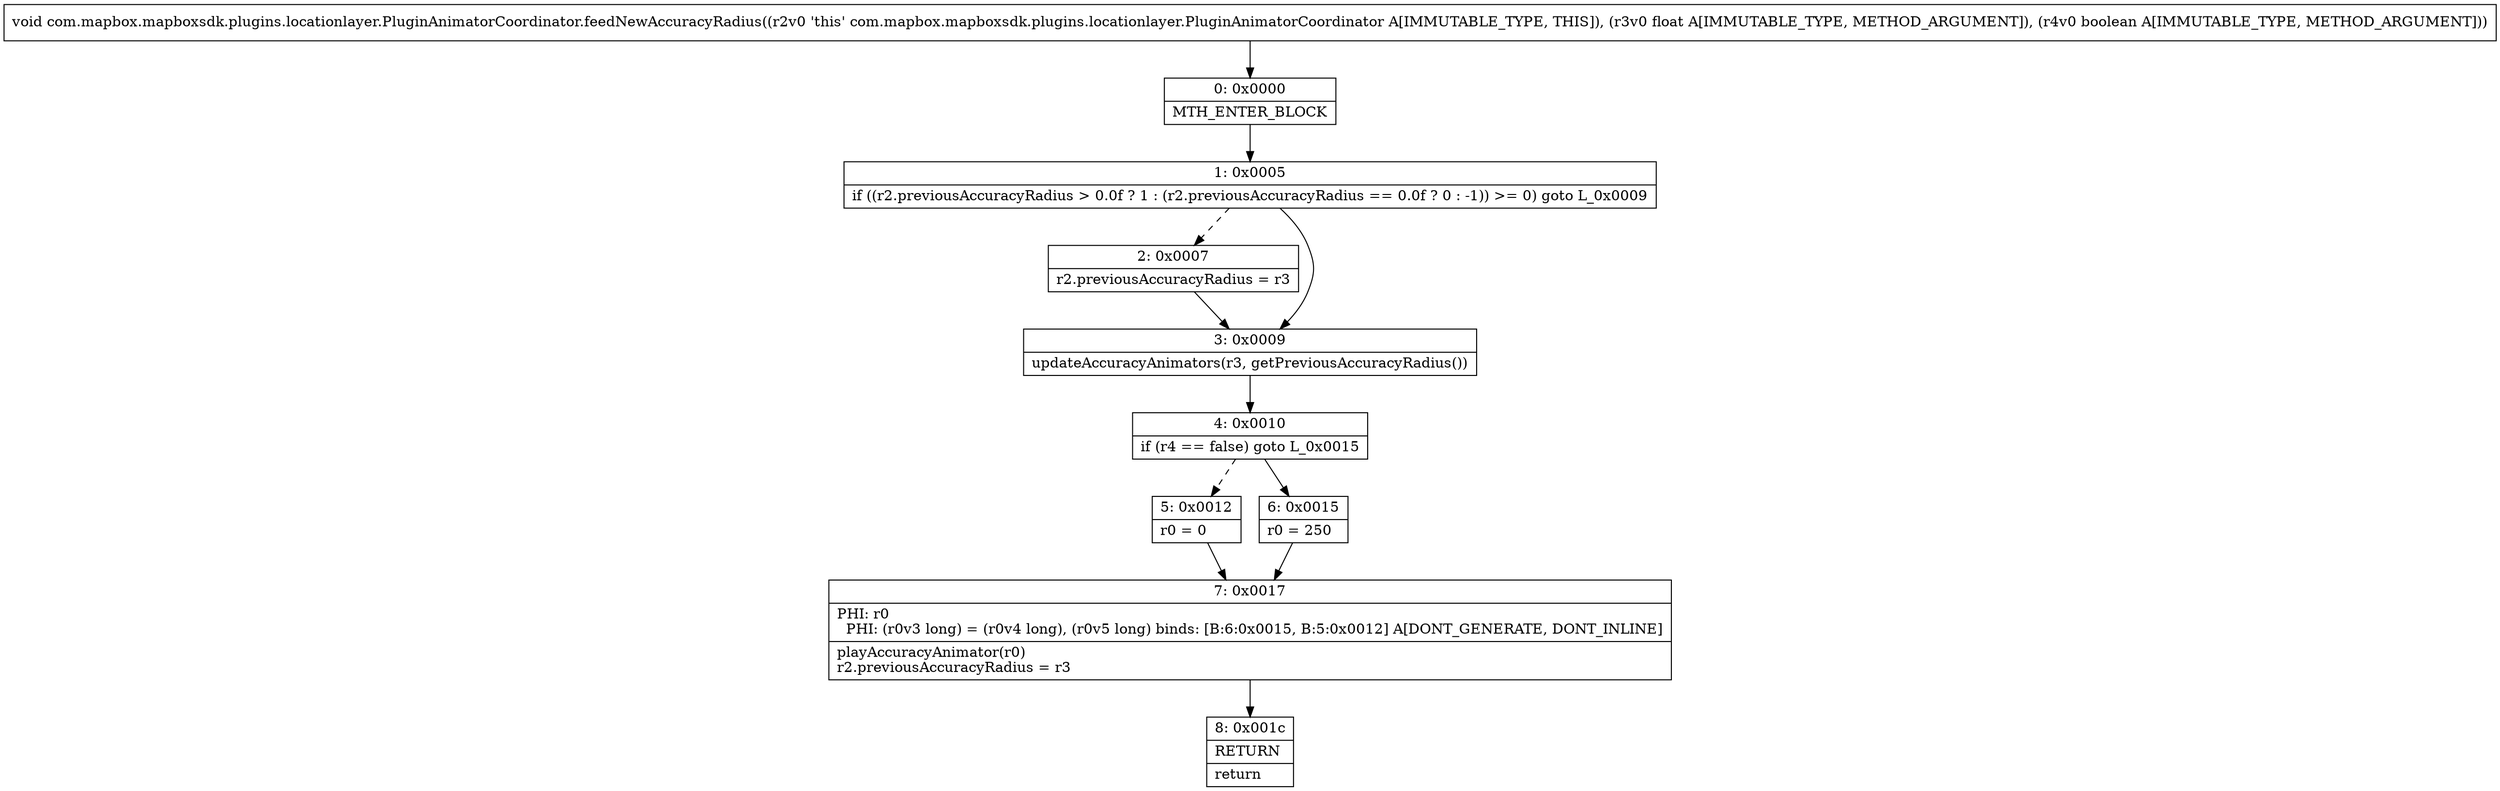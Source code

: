 digraph "CFG forcom.mapbox.mapboxsdk.plugins.locationlayer.PluginAnimatorCoordinator.feedNewAccuracyRadius(FZ)V" {
Node_0 [shape=record,label="{0\:\ 0x0000|MTH_ENTER_BLOCK\l}"];
Node_1 [shape=record,label="{1\:\ 0x0005|if ((r2.previousAccuracyRadius \> 0.0f ? 1 : (r2.previousAccuracyRadius == 0.0f ? 0 : \-1)) \>= 0) goto L_0x0009\l}"];
Node_2 [shape=record,label="{2\:\ 0x0007|r2.previousAccuracyRadius = r3\l}"];
Node_3 [shape=record,label="{3\:\ 0x0009|updateAccuracyAnimators(r3, getPreviousAccuracyRadius())\l}"];
Node_4 [shape=record,label="{4\:\ 0x0010|if (r4 == false) goto L_0x0015\l}"];
Node_5 [shape=record,label="{5\:\ 0x0012|r0 = 0\l}"];
Node_6 [shape=record,label="{6\:\ 0x0015|r0 = 250\l}"];
Node_7 [shape=record,label="{7\:\ 0x0017|PHI: r0 \l  PHI: (r0v3 long) = (r0v4 long), (r0v5 long) binds: [B:6:0x0015, B:5:0x0012] A[DONT_GENERATE, DONT_INLINE]\l|playAccuracyAnimator(r0)\lr2.previousAccuracyRadius = r3\l}"];
Node_8 [shape=record,label="{8\:\ 0x001c|RETURN\l|return\l}"];
MethodNode[shape=record,label="{void com.mapbox.mapboxsdk.plugins.locationlayer.PluginAnimatorCoordinator.feedNewAccuracyRadius((r2v0 'this' com.mapbox.mapboxsdk.plugins.locationlayer.PluginAnimatorCoordinator A[IMMUTABLE_TYPE, THIS]), (r3v0 float A[IMMUTABLE_TYPE, METHOD_ARGUMENT]), (r4v0 boolean A[IMMUTABLE_TYPE, METHOD_ARGUMENT])) }"];
MethodNode -> Node_0;
Node_0 -> Node_1;
Node_1 -> Node_2[style=dashed];
Node_1 -> Node_3;
Node_2 -> Node_3;
Node_3 -> Node_4;
Node_4 -> Node_5[style=dashed];
Node_4 -> Node_6;
Node_5 -> Node_7;
Node_6 -> Node_7;
Node_7 -> Node_8;
}

